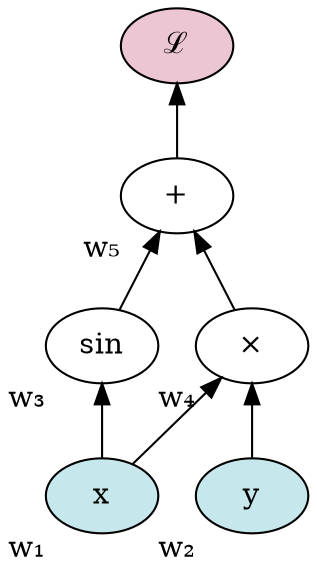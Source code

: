 digraph graphname {
    graph [truecolor=true bgcolor="transparent"]
	node [style=filled fillcolor="white"]

    rankdir=BT;

    // Labelling
    x [ xlabel="w&#8321;" ]
    y [ xlabel="w&#8322;" ]
    sin [ xlabel="w&#8323;" ]
    plus [ xlabel="w&#8325;" ]
    mul [ xlabel="w&#8324;" ]
    

    // Names
    plus [ label="+" ]
    loss [ label="&#8466;" ]
    mul [ label="&times;" ]

    //  Colours
    loss [ fillcolor="#ecc6d3" ]
    x [ fillcolor="#c6e7ec" ]
    y [ fillcolor="#c6e7ec" ]

    plus -> loss;
    {sin mul} -> plus;
    {x y} -> mul;
    x -> sin;
}
